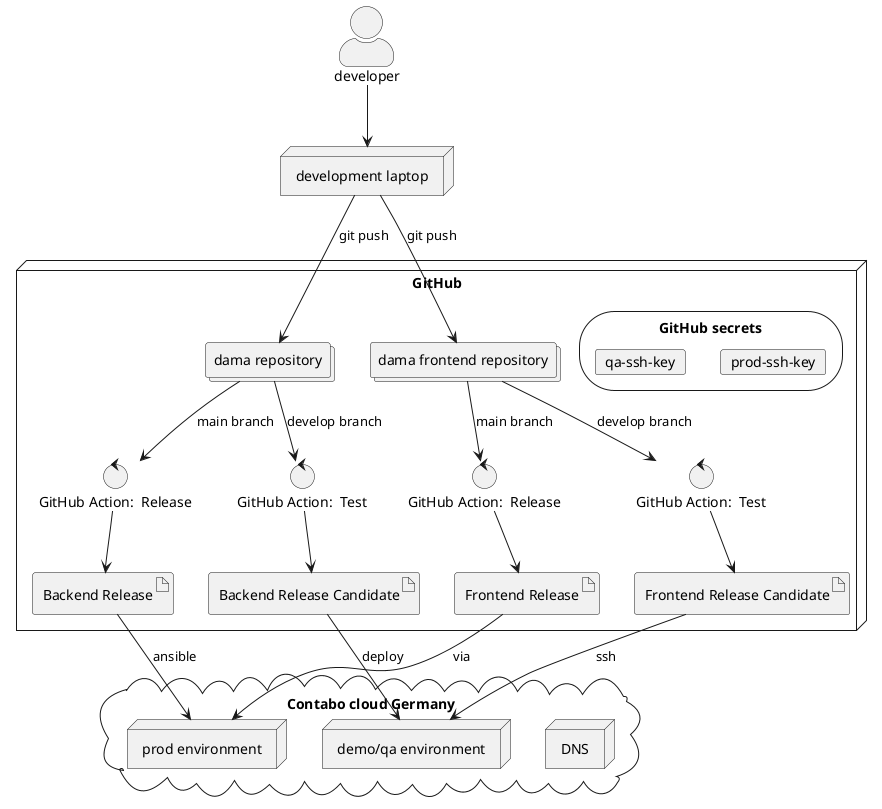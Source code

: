 @startuml
skinparam actorStyle awesome

node "GitHub" {
        collections repo1 as "dama repository"
        collections repo2 as "dama frontend repository"
        control main_action as "GitHub Action:  Release"
        control develop_action as "GitHub Action:  Test"
        control front_main_action as "GitHub Action:  Release"
        control front_develop_action as "GitHub Action:  Test"
        artifact frontend as "Frontend Release"
        artifact backend as "Backend Release"
        artifact frontrc as "Frontend Release Candidate"
        artifact backrc as "Backend Release Candidate"

        storage secrets as "GitHub secrets" {
            card "prod-ssh-key"
            card "qa-ssh-key"
        }

        repo1 --> main_action : main branch
        repo1 --> develop_action : develop branch
        repo2 --> front_main_action : main branch
        repo2 --> front_develop_action : develop branch
        front_main_action --> frontend
        main_action --> backend
        front_develop_action --> frontrc
        develop_action --> backrc
    }
    actor dev as "developer"
    node laptop as "development laptop"

cloud "Contabo cloud Germany" {
    node "DNS"
    
    node qa as "demo/qa environment"
    node prod as "prod environment"

    ' node registry as "docker registry2"
    
    dev --> laptop
    laptop --> repo1 : git push
    laptop --> repo2 : git push
    frontrc --> qa : ssh
    backrc --> qa : deploy
    frontend --> prod : via
    backend --> prod : ansible

@enduml